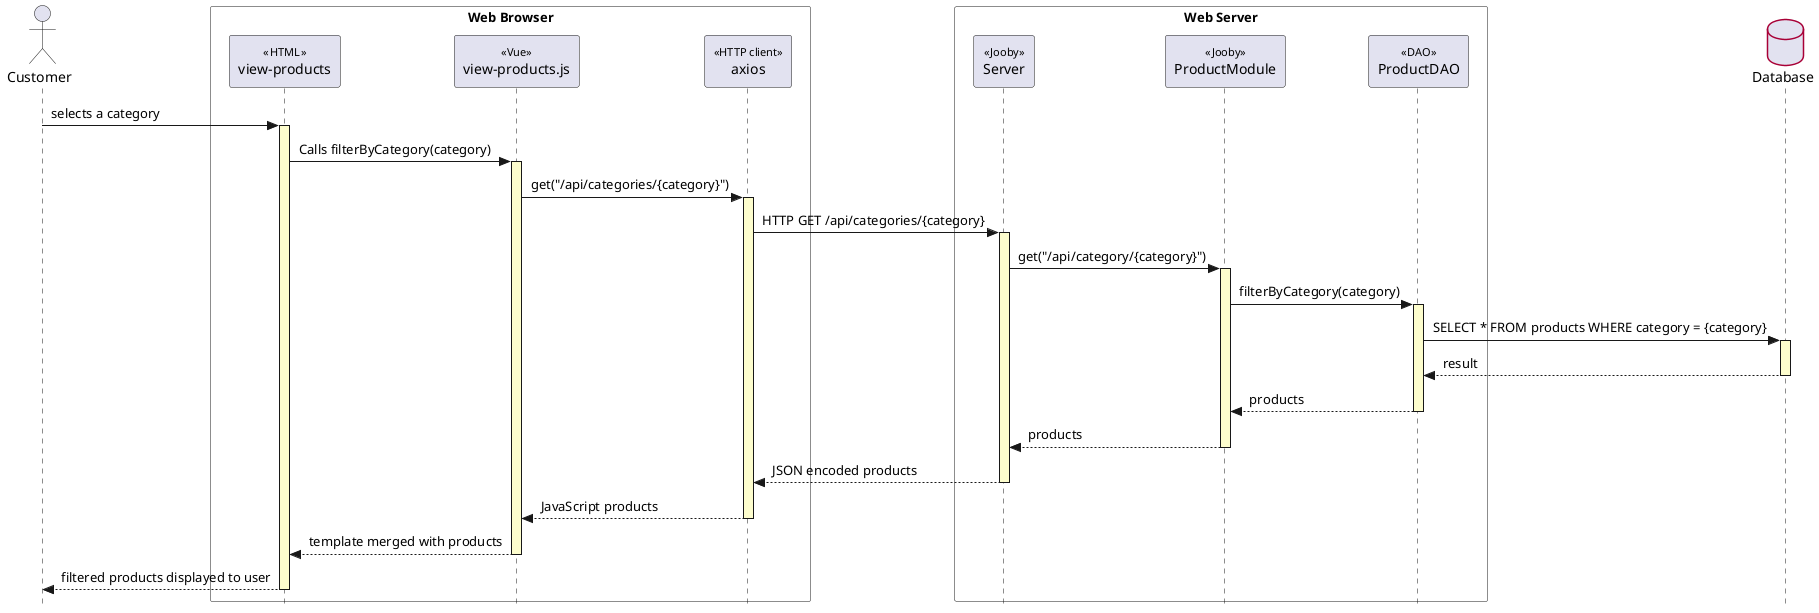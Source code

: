 @startuml
' style tweaks to make the diagram a little more readable
skinparam {
	Style strictuml
	RoundCorner 5
	BoxPadding 35
	ParticipantPadding 15
    Padding 2

	Sequence {
		' make activations yellow too
		LifeLineBackgroundColor #FDFDCD

		' make stereotypes less ugly
		Stereotype {
			Font {
				Size 11
				Style plain
			}
		}
	}

   Database {
		BorderColor #A80036
	}

}

Actor Customer as user

box "             Web Browser             " #white
	Participant "view-products" as page << HTML >>
	user -> page++: selects a category
    participant "view-products.js" as controller <<Vue>>
    participant "axios" as axios <<HTTP client>>
end box

box "Web Server" #white
	Participant "Server" as service << Jooby>>
	Participant "ProductModule" as module << Jooby>>
	Participant "ProductDAO" as dao << DAO>>
end box

database "Database" as db

page -> controller++ : Calls filterByCategory(category)
controller -> axios++ : get("/api/categories/{category}")
axios -> service++ : HTTP GET /api/categories/{category}

service -> module++ : get("/api/category/{category}")
module -> dao++ : filterByCategory(category)
dao -> db++ : SELECT * FROM products WHERE category = {category}
return result
return products
return products
return JSON encoded products
return JavaScript products
return template merged with products
return filtered products displayed to user
controller --
@enduml
